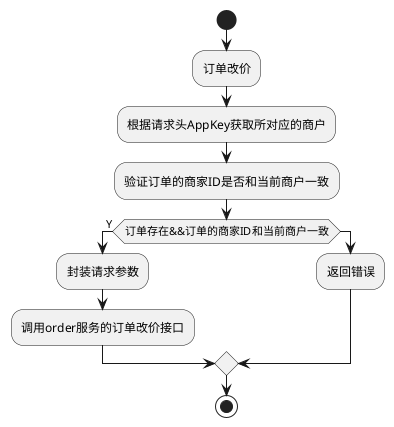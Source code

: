 @startuml
start
:订单改价;
:根据请求头AppKey获取所对应的商户;
:验证订单的商家ID是否和当前商户一致;
if(订单存在&&订单的商家ID和当前商户一致) then(Y)
    :封装请求参数;
    :调用order服务的订单改价接口;
else
    :返回错误;
endif
stop
@enduml